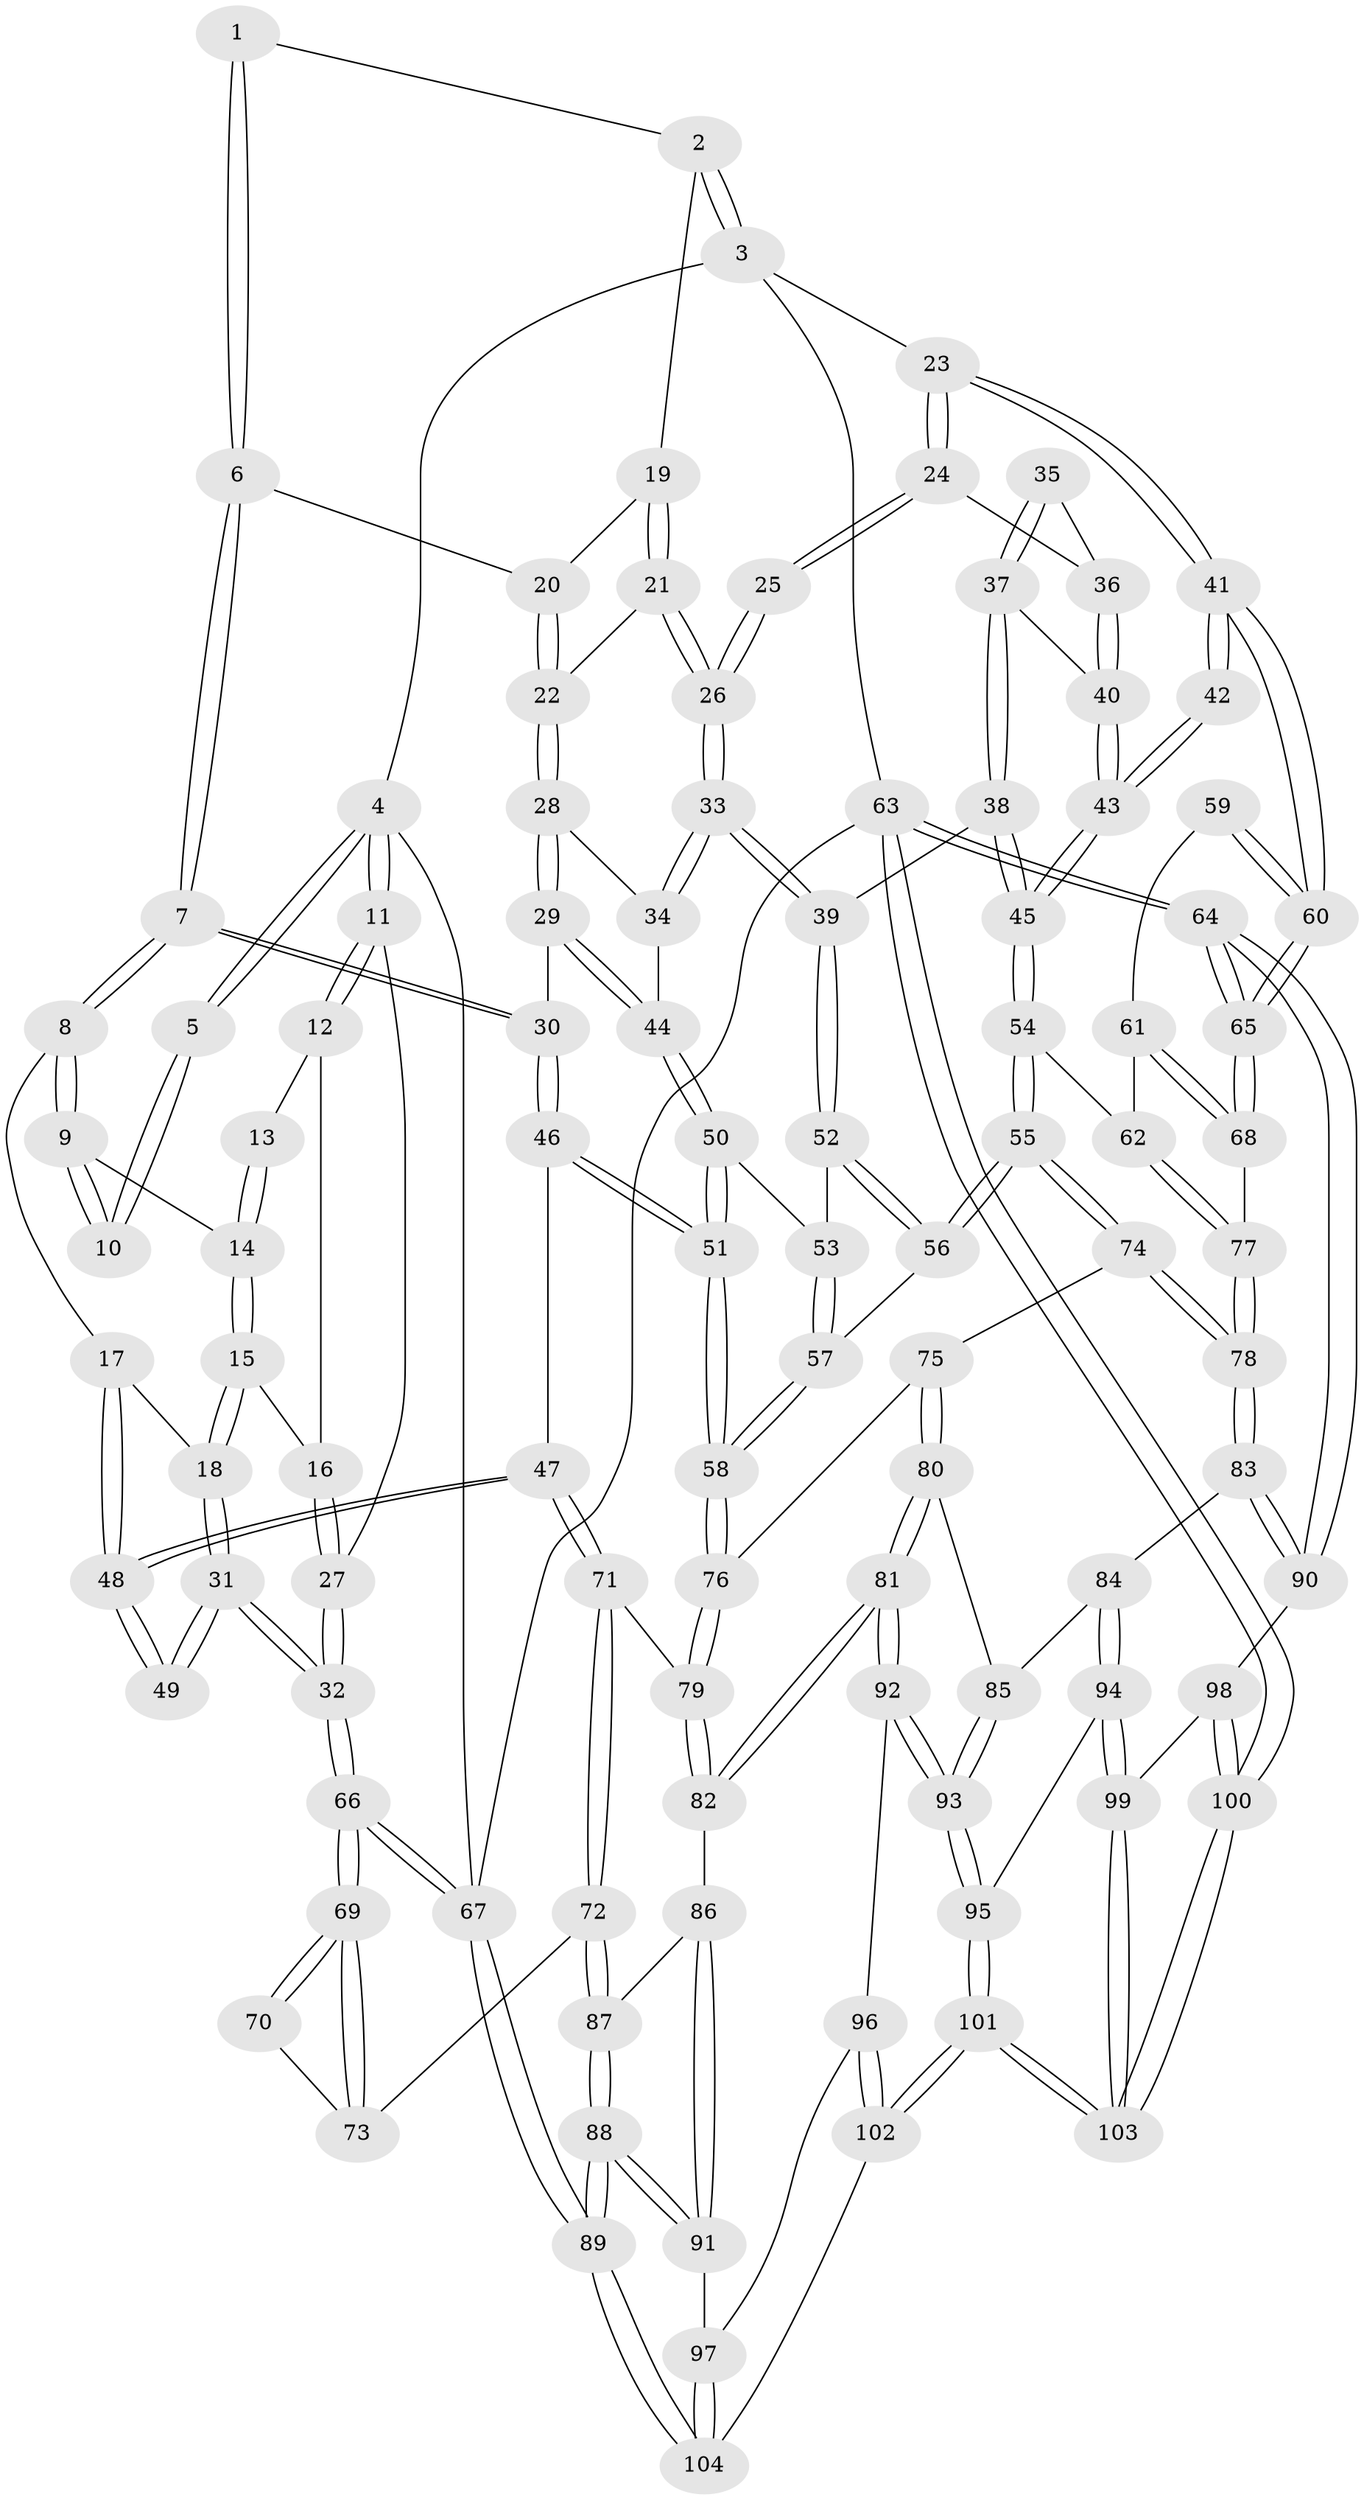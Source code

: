 // Generated by graph-tools (version 1.1) at 2025/27/03/09/25 03:27:08]
// undirected, 104 vertices, 257 edges
graph export_dot {
graph [start="1"]
  node [color=gray90,style=filled];
  1 [pos="+0.3540711651862305+0"];
  2 [pos="+0.7651074408952198+0"];
  3 [pos="+1+0"];
  4 [pos="+0+0"];
  5 [pos="+0.16715457571247722+0"];
  6 [pos="+0.3571026199468833+0.034906454487528"];
  7 [pos="+0.30904899506721145+0.17214643537864316"];
  8 [pos="+0.22952125843897792+0.1701290554134042"];
  9 [pos="+0.14346746370091426+0.031375362923754486"];
  10 [pos="+0.13623462295767882+0.0013535044055335839"];
  11 [pos="+0+0"];
  12 [pos="+0+0.03737076116473876"];
  13 [pos="+0.05436331964665027+0.043384803152005366"];
  14 [pos="+0.07808972023822816+0.09027564068514934"];
  15 [pos="+0.06531258861390848+0.13525152455201198"];
  16 [pos="+0.045369362220236596+0.11827997783430501"];
  17 [pos="+0.15548844908228265+0.20185909172978808"];
  18 [pos="+0.09519755940238064+0.21456461603199728"];
  19 [pos="+0.6557244312182152+0.0007199508073530422"];
  20 [pos="+0.4246370624888957+0.05386315846331009"];
  21 [pos="+0.6223252904425515+0.09331152578841073"];
  22 [pos="+0.5693285649021944+0.11745477005325318"];
  23 [pos="+1+0"];
  24 [pos="+0.835700337069421+0.1628934964700615"];
  25 [pos="+0.703122982407933+0.18120236191951253"];
  26 [pos="+0.6606459514581661+0.16933278642229938"];
  27 [pos="+0+0.10923355667966077"];
  28 [pos="+0.5256732167757155+0.1688430378746555"];
  29 [pos="+0.38198193282553145+0.20986008791821614"];
  30 [pos="+0.3132150739744123+0.17803021225448587"];
  31 [pos="+0+0.3347143473218793"];
  32 [pos="+0+0.3471456146298347"];
  33 [pos="+0.6278299992908074+0.2942360020666371"];
  34 [pos="+0.5532466135164529+0.24489851444418295"];
  35 [pos="+0.7311469836496868+0.23250150617287607"];
  36 [pos="+0.789829775250858+0.23557001013256076"];
  37 [pos="+0.726942114087817+0.27997135846236254"];
  38 [pos="+0.7009743590727677+0.3338965810861371"];
  39 [pos="+0.6342442987908109+0.3215489942050712"];
  40 [pos="+0.7887948166489431+0.24036827078866102"];
  41 [pos="+1+0.0015242143953328484"];
  42 [pos="+0.9271171443930366+0.30017649058018203"];
  43 [pos="+0.8116009097435039+0.3725108909635326"];
  44 [pos="+0.4481892197530647+0.29716841010014755"];
  45 [pos="+0.7943401415223398+0.39055523178625734"];
  46 [pos="+0.27260701115012176+0.426696275588413"];
  47 [pos="+0.21717520828094924+0.44704600227605173"];
  48 [pos="+0.21001559660882418+0.4440347949270835"];
  49 [pos="+0.08287660646163593+0.4157193088297516"];
  50 [pos="+0.46482077712781555+0.3457584559882636"];
  51 [pos="+0.3942784668530417+0.47051283528211835"];
  52 [pos="+0.6108302400374674+0.3462084167910291"];
  53 [pos="+0.5063521988245704+0.3505742162664432"];
  54 [pos="+0.7959384453676965+0.4384147907220117"];
  55 [pos="+0.6242464749385548+0.49963667428550457"];
  56 [pos="+0.6044348044733936+0.4682193129718995"];
  57 [pos="+0.542611515220946+0.46364512310892386"];
  58 [pos="+0.40301060075165596+0.4845709544419802"];
  59 [pos="+0.9397843574449292+0.4318223056536999"];
  60 [pos="+1+0.5181500797156404"];
  61 [pos="+0.8866571034658605+0.46122078480358975"];
  62 [pos="+0.7963886138216961+0.4391997145246861"];
  63 [pos="+1+1"];
  64 [pos="+1+0.9998329698719657"];
  65 [pos="+1+0.5979599399333101"];
  66 [pos="+0+0.7396792719056131"];
  67 [pos="+0+1"];
  68 [pos="+1+0.585500670311047"];
  69 [pos="+0.0020650681807741905+0.6535957341007536"];
  70 [pos="+0.07689740816602847+0.4898793980532989"];
  71 [pos="+0.1923051321746533+0.6229116028019476"];
  72 [pos="+0.17947200051784398+0.6363883523477035"];
  73 [pos="+0.12714252050670893+0.6346898808253997"];
  74 [pos="+0.6152720349445348+0.6060007727484517"];
  75 [pos="+0.5892904350178726+0.6217718978647655"];
  76 [pos="+0.42200847661346336+0.5818826014043423"];
  77 [pos="+0.8082227839757393+0.6275827246074394"];
  78 [pos="+0.7871809258558028+0.6539658435897484"];
  79 [pos="+0.3853142390980408+0.6344778867009278"];
  80 [pos="+0.5890253035405717+0.6232391835970068"];
  81 [pos="+0.4241081495590159+0.7638321054239646"];
  82 [pos="+0.3877609716454301+0.714940707007805"];
  83 [pos="+0.7936282698601618+0.7180066823154646"];
  84 [pos="+0.7182221736362084+0.7431630868962887"];
  85 [pos="+0.5802999835227889+0.7368079411279385"];
  86 [pos="+0.30381070399538623+0.755929420245054"];
  87 [pos="+0.1875099878589942+0.6764085348770433"];
  88 [pos="+0.15009457579863947+0.8871439605696413"];
  89 [pos="+0+1"];
  90 [pos="+0.8144319165581895+0.7704728823793615"];
  91 [pos="+0.2551475995958627+0.8590285382168917"];
  92 [pos="+0.4523758486154626+0.814677760393377"];
  93 [pos="+0.5559827554167194+0.8204551851482806"];
  94 [pos="+0.5923022639239544+0.8275338062510398"];
  95 [pos="+0.5585251917307952+0.8229965612138492"];
  96 [pos="+0.44594432019971+0.8231017488545515"];
  97 [pos="+0.35296228250603706+0.8877597787318368"];
  98 [pos="+0.8021180193686163+0.7891710724839242"];
  99 [pos="+0.7288406975578419+0.8799350045109127"];
  100 [pos="+0.9628473525511774+1"];
  101 [pos="+0.5800322513993929+1"];
  102 [pos="+0.48805384462173157+1"];
  103 [pos="+0.7397179053953026+1"];
  104 [pos="+0.39318405006320506+1"];
  1 -- 2;
  1 -- 6;
  1 -- 6;
  2 -- 3;
  2 -- 3;
  2 -- 19;
  3 -- 4;
  3 -- 23;
  3 -- 63;
  4 -- 5;
  4 -- 5;
  4 -- 11;
  4 -- 11;
  4 -- 67;
  5 -- 10;
  5 -- 10;
  6 -- 7;
  6 -- 7;
  6 -- 20;
  7 -- 8;
  7 -- 8;
  7 -- 30;
  7 -- 30;
  8 -- 9;
  8 -- 9;
  8 -- 17;
  9 -- 10;
  9 -- 10;
  9 -- 14;
  11 -- 12;
  11 -- 12;
  11 -- 27;
  12 -- 13;
  12 -- 16;
  13 -- 14;
  13 -- 14;
  14 -- 15;
  14 -- 15;
  15 -- 16;
  15 -- 18;
  15 -- 18;
  16 -- 27;
  16 -- 27;
  17 -- 18;
  17 -- 48;
  17 -- 48;
  18 -- 31;
  18 -- 31;
  19 -- 20;
  19 -- 21;
  19 -- 21;
  20 -- 22;
  20 -- 22;
  21 -- 22;
  21 -- 26;
  21 -- 26;
  22 -- 28;
  22 -- 28;
  23 -- 24;
  23 -- 24;
  23 -- 41;
  23 -- 41;
  24 -- 25;
  24 -- 25;
  24 -- 36;
  25 -- 26;
  25 -- 26;
  26 -- 33;
  26 -- 33;
  27 -- 32;
  27 -- 32;
  28 -- 29;
  28 -- 29;
  28 -- 34;
  29 -- 30;
  29 -- 44;
  29 -- 44;
  30 -- 46;
  30 -- 46;
  31 -- 32;
  31 -- 32;
  31 -- 49;
  31 -- 49;
  32 -- 66;
  32 -- 66;
  33 -- 34;
  33 -- 34;
  33 -- 39;
  33 -- 39;
  34 -- 44;
  35 -- 36;
  35 -- 37;
  35 -- 37;
  36 -- 40;
  36 -- 40;
  37 -- 38;
  37 -- 38;
  37 -- 40;
  38 -- 39;
  38 -- 45;
  38 -- 45;
  39 -- 52;
  39 -- 52;
  40 -- 43;
  40 -- 43;
  41 -- 42;
  41 -- 42;
  41 -- 60;
  41 -- 60;
  42 -- 43;
  42 -- 43;
  43 -- 45;
  43 -- 45;
  44 -- 50;
  44 -- 50;
  45 -- 54;
  45 -- 54;
  46 -- 47;
  46 -- 51;
  46 -- 51;
  47 -- 48;
  47 -- 48;
  47 -- 71;
  47 -- 71;
  48 -- 49;
  48 -- 49;
  50 -- 51;
  50 -- 51;
  50 -- 53;
  51 -- 58;
  51 -- 58;
  52 -- 53;
  52 -- 56;
  52 -- 56;
  53 -- 57;
  53 -- 57;
  54 -- 55;
  54 -- 55;
  54 -- 62;
  55 -- 56;
  55 -- 56;
  55 -- 74;
  55 -- 74;
  56 -- 57;
  57 -- 58;
  57 -- 58;
  58 -- 76;
  58 -- 76;
  59 -- 60;
  59 -- 60;
  59 -- 61;
  60 -- 65;
  60 -- 65;
  61 -- 62;
  61 -- 68;
  61 -- 68;
  62 -- 77;
  62 -- 77;
  63 -- 64;
  63 -- 64;
  63 -- 100;
  63 -- 100;
  63 -- 67;
  64 -- 65;
  64 -- 65;
  64 -- 90;
  64 -- 90;
  65 -- 68;
  65 -- 68;
  66 -- 67;
  66 -- 67;
  66 -- 69;
  66 -- 69;
  67 -- 89;
  67 -- 89;
  68 -- 77;
  69 -- 70;
  69 -- 70;
  69 -- 73;
  69 -- 73;
  70 -- 73;
  71 -- 72;
  71 -- 72;
  71 -- 79;
  72 -- 73;
  72 -- 87;
  72 -- 87;
  74 -- 75;
  74 -- 78;
  74 -- 78;
  75 -- 76;
  75 -- 80;
  75 -- 80;
  76 -- 79;
  76 -- 79;
  77 -- 78;
  77 -- 78;
  78 -- 83;
  78 -- 83;
  79 -- 82;
  79 -- 82;
  80 -- 81;
  80 -- 81;
  80 -- 85;
  81 -- 82;
  81 -- 82;
  81 -- 92;
  81 -- 92;
  82 -- 86;
  83 -- 84;
  83 -- 90;
  83 -- 90;
  84 -- 85;
  84 -- 94;
  84 -- 94;
  85 -- 93;
  85 -- 93;
  86 -- 87;
  86 -- 91;
  86 -- 91;
  87 -- 88;
  87 -- 88;
  88 -- 89;
  88 -- 89;
  88 -- 91;
  88 -- 91;
  89 -- 104;
  89 -- 104;
  90 -- 98;
  91 -- 97;
  92 -- 93;
  92 -- 93;
  92 -- 96;
  93 -- 95;
  93 -- 95;
  94 -- 95;
  94 -- 99;
  94 -- 99;
  95 -- 101;
  95 -- 101;
  96 -- 97;
  96 -- 102;
  96 -- 102;
  97 -- 104;
  97 -- 104;
  98 -- 99;
  98 -- 100;
  98 -- 100;
  99 -- 103;
  99 -- 103;
  100 -- 103;
  100 -- 103;
  101 -- 102;
  101 -- 102;
  101 -- 103;
  101 -- 103;
  102 -- 104;
}
